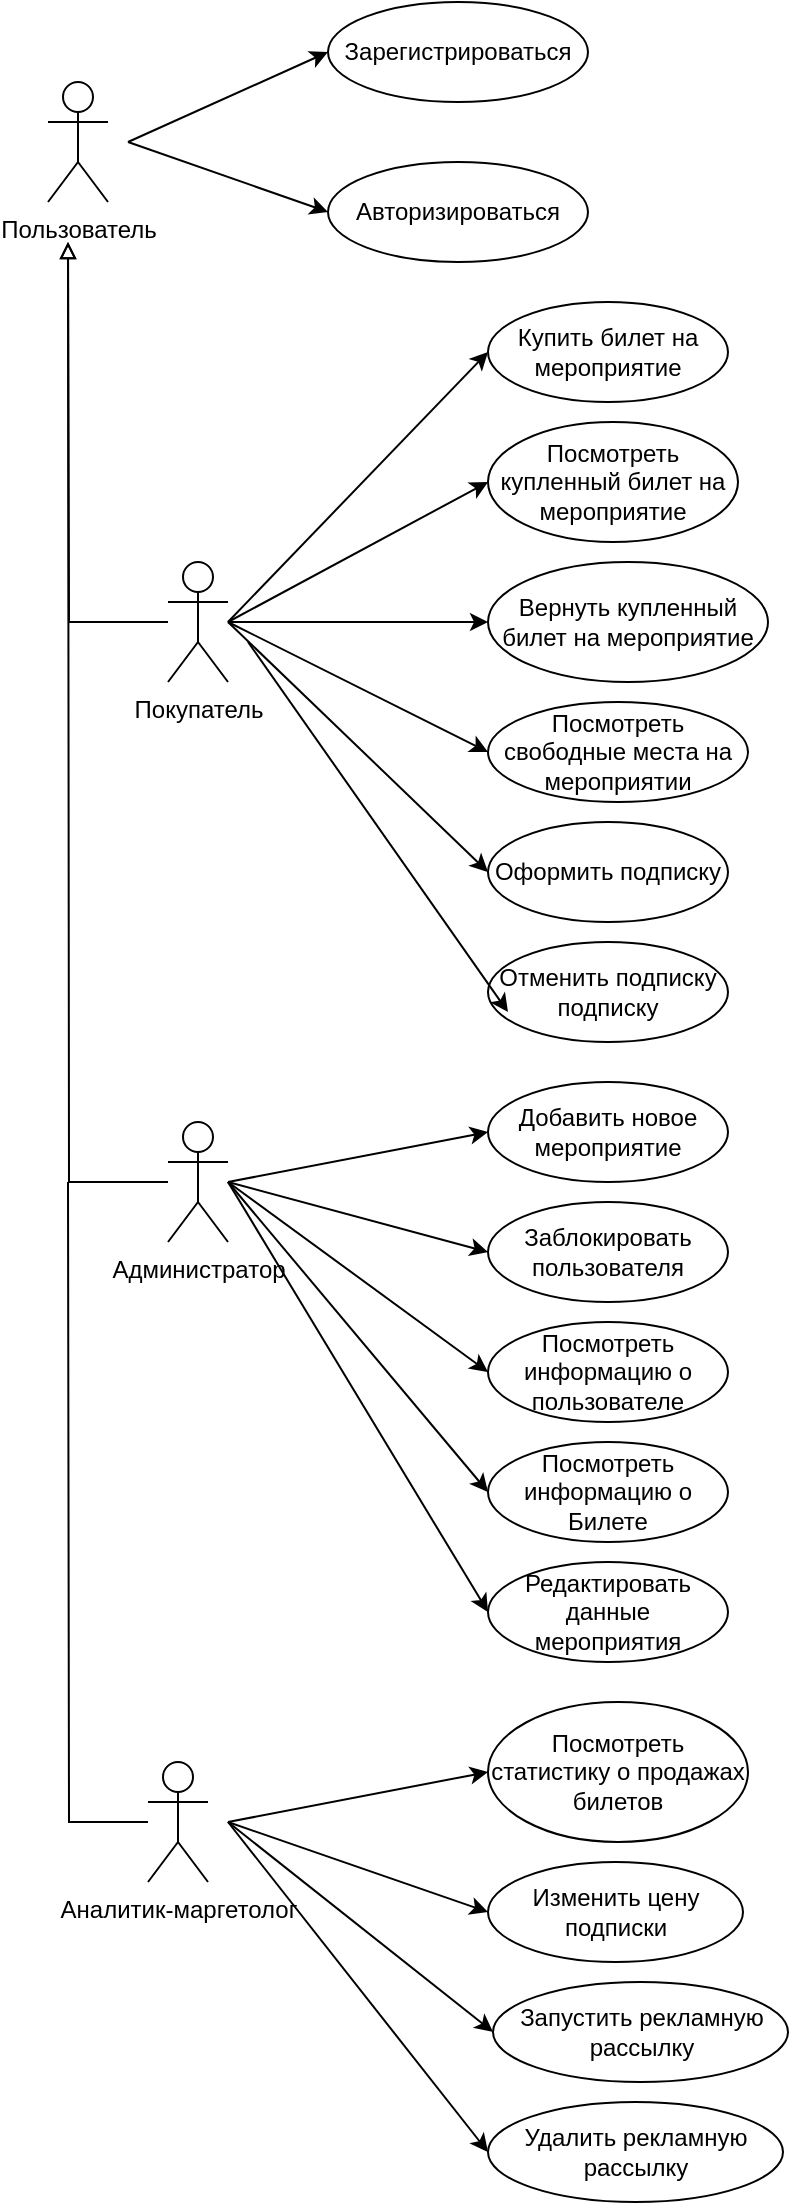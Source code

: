 <mxfile version="22.1.3" type="github">
  <diagram name="Page-1" id="tAO8Kllba2poA0xoSHze">
    <mxGraphModel dx="459" dy="346" grid="1" gridSize="10" guides="1" tooltips="1" connect="1" arrows="1" fold="1" page="1" pageScale="1" pageWidth="850" pageHeight="1100" math="0" shadow="0">
      <root>
        <mxCell id="0" />
        <mxCell id="1" parent="0" />
        <mxCell id="p-pG7fpzum94PpNvyZir-1" value="Пользователь" style="shape=umlActor;verticalLabelPosition=bottom;verticalAlign=top;html=1;outlineConnect=0;" vertex="1" parent="1">
          <mxGeometry x="120" y="130" width="30" height="60" as="geometry" />
        </mxCell>
        <mxCell id="p-pG7fpzum94PpNvyZir-4" value="Зарегистрироваться" style="ellipse;whiteSpace=wrap;html=1;" vertex="1" parent="1">
          <mxGeometry x="260" y="90" width="130" height="50" as="geometry" />
        </mxCell>
        <mxCell id="p-pG7fpzum94PpNvyZir-5" value="Авторизироваться" style="ellipse;whiteSpace=wrap;html=1;" vertex="1" parent="1">
          <mxGeometry x="260" y="170" width="130" height="50" as="geometry" />
        </mxCell>
        <mxCell id="p-pG7fpzum94PpNvyZir-6" value="" style="endArrow=classic;html=1;rounded=0;entryX=0;entryY=0.5;entryDx=0;entryDy=0;" edge="1" parent="1" target="p-pG7fpzum94PpNvyZir-4">
          <mxGeometry width="50" height="50" relative="1" as="geometry">
            <mxPoint x="160" y="160" as="sourcePoint" />
            <mxPoint x="270" y="210" as="targetPoint" />
          </mxGeometry>
        </mxCell>
        <mxCell id="p-pG7fpzum94PpNvyZir-7" value="" style="endArrow=classic;html=1;rounded=0;entryX=0;entryY=0.5;entryDx=0;entryDy=0;" edge="1" parent="1" target="p-pG7fpzum94PpNvyZir-5">
          <mxGeometry width="50" height="50" relative="1" as="geometry">
            <mxPoint x="160" y="160" as="sourcePoint" />
            <mxPoint x="270" y="125" as="targetPoint" />
          </mxGeometry>
        </mxCell>
        <mxCell id="p-pG7fpzum94PpNvyZir-32" style="edgeStyle=orthogonalEdgeStyle;orthogonalLoop=1;jettySize=auto;html=1;rounded=0;endArrow=block;endFill=0;" edge="1" parent="1" source="p-pG7fpzum94PpNvyZir-8">
          <mxGeometry relative="1" as="geometry">
            <mxPoint x="130" y="210" as="targetPoint" />
          </mxGeometry>
        </mxCell>
        <mxCell id="p-pG7fpzum94PpNvyZir-8" value="Покупатель" style="shape=umlActor;verticalLabelPosition=bottom;verticalAlign=top;html=1;" vertex="1" parent="1">
          <mxGeometry x="180" y="370" width="30" height="60" as="geometry" />
        </mxCell>
        <mxCell id="p-pG7fpzum94PpNvyZir-11" value="Купить билет на мероприятие" style="ellipse;whiteSpace=wrap;html=1;" vertex="1" parent="1">
          <mxGeometry x="340" y="240" width="120" height="50" as="geometry" />
        </mxCell>
        <mxCell id="p-pG7fpzum94PpNvyZir-13" value="Посмотреть купленный билет на мероприятие" style="ellipse;whiteSpace=wrap;html=1;" vertex="1" parent="1">
          <mxGeometry x="340" y="300" width="125" height="60" as="geometry" />
        </mxCell>
        <mxCell id="p-pG7fpzum94PpNvyZir-15" value="Вернуть купленный билет на мероприятие" style="ellipse;whiteSpace=wrap;html=1;" vertex="1" parent="1">
          <mxGeometry x="340" y="370" width="140" height="60" as="geometry" />
        </mxCell>
        <mxCell id="p-pG7fpzum94PpNvyZir-16" value="Посмотреть свободные места на мероприятии" style="ellipse;whiteSpace=wrap;html=1;" vertex="1" parent="1">
          <mxGeometry x="340" y="440" width="130" height="50" as="geometry" />
        </mxCell>
        <mxCell id="p-pG7fpzum94PpNvyZir-17" value="Оформить подписку" style="ellipse;whiteSpace=wrap;html=1;" vertex="1" parent="1">
          <mxGeometry x="340" y="500" width="120" height="50" as="geometry" />
        </mxCell>
        <mxCell id="p-pG7fpzum94PpNvyZir-18" value="Отменить подписку подписку" style="ellipse;whiteSpace=wrap;html=1;" vertex="1" parent="1">
          <mxGeometry x="340" y="560" width="120" height="50" as="geometry" />
        </mxCell>
        <mxCell id="p-pG7fpzum94PpNvyZir-19" value="" style="endArrow=classic;html=1;rounded=0;entryX=0;entryY=0.5;entryDx=0;entryDy=0;" edge="1" parent="1" target="p-pG7fpzum94PpNvyZir-11">
          <mxGeometry width="50" height="50" relative="1" as="geometry">
            <mxPoint x="210" y="400" as="sourcePoint" />
            <mxPoint x="330" y="325" as="targetPoint" />
          </mxGeometry>
        </mxCell>
        <mxCell id="p-pG7fpzum94PpNvyZir-20" value="" style="endArrow=classic;html=1;rounded=0;entryX=0;entryY=0.5;entryDx=0;entryDy=0;" edge="1" parent="1" target="p-pG7fpzum94PpNvyZir-13">
          <mxGeometry width="50" height="50" relative="1" as="geometry">
            <mxPoint x="210" y="400" as="sourcePoint" />
            <mxPoint x="320" y="340" as="targetPoint" />
          </mxGeometry>
        </mxCell>
        <mxCell id="p-pG7fpzum94PpNvyZir-21" value="" style="endArrow=classic;html=1;rounded=0;entryX=0;entryY=0.5;entryDx=0;entryDy=0;" edge="1" parent="1" target="p-pG7fpzum94PpNvyZir-15">
          <mxGeometry width="50" height="50" relative="1" as="geometry">
            <mxPoint x="210" y="400" as="sourcePoint" />
            <mxPoint x="350" y="340" as="targetPoint" />
          </mxGeometry>
        </mxCell>
        <mxCell id="p-pG7fpzum94PpNvyZir-22" value="" style="endArrow=classic;html=1;rounded=0;entryX=0;entryY=0.5;entryDx=0;entryDy=0;" edge="1" parent="1" target="p-pG7fpzum94PpNvyZir-16">
          <mxGeometry width="50" height="50" relative="1" as="geometry">
            <mxPoint x="210" y="400" as="sourcePoint" />
            <mxPoint x="350" y="410" as="targetPoint" />
          </mxGeometry>
        </mxCell>
        <mxCell id="p-pG7fpzum94PpNvyZir-23" value="" style="endArrow=classic;html=1;rounded=0;entryX=0;entryY=0.5;entryDx=0;entryDy=0;" edge="1" parent="1" target="p-pG7fpzum94PpNvyZir-17">
          <mxGeometry width="50" height="50" relative="1" as="geometry">
            <mxPoint x="210" y="400" as="sourcePoint" />
            <mxPoint x="340" y="525" as="targetPoint" />
          </mxGeometry>
        </mxCell>
        <mxCell id="p-pG7fpzum94PpNvyZir-24" value="" style="endArrow=classic;html=1;rounded=0;entryX=0;entryY=0.5;entryDx=0;entryDy=0;" edge="1" parent="1" target="p-pG7fpzum94PpNvyZir-38">
          <mxGeometry width="50" height="50" relative="1" as="geometry">
            <mxPoint x="210" y="680" as="sourcePoint" />
            <mxPoint x="340" y="865" as="targetPoint" />
          </mxGeometry>
        </mxCell>
        <mxCell id="p-pG7fpzum94PpNvyZir-31" style="edgeStyle=orthogonalEdgeStyle;rounded=0;orthogonalLoop=1;jettySize=auto;html=1;endArrow=block;endFill=0;" edge="1" parent="1" source="p-pG7fpzum94PpNvyZir-25">
          <mxGeometry relative="1" as="geometry">
            <mxPoint x="130" y="210" as="targetPoint" />
          </mxGeometry>
        </mxCell>
        <mxCell id="p-pG7fpzum94PpNvyZir-25" value="Администратор" style="shape=umlActor;verticalLabelPosition=bottom;verticalAlign=top;html=1;" vertex="1" parent="1">
          <mxGeometry x="180" y="650" width="30" height="60" as="geometry" />
        </mxCell>
        <mxCell id="p-pG7fpzum94PpNvyZir-34" value="Добавить новое мероприятие" style="ellipse;whiteSpace=wrap;html=1;" vertex="1" parent="1">
          <mxGeometry x="340" y="630" width="120" height="50" as="geometry" />
        </mxCell>
        <mxCell id="p-pG7fpzum94PpNvyZir-35" value="Заблокировать пользователя" style="ellipse;whiteSpace=wrap;html=1;" vertex="1" parent="1">
          <mxGeometry x="340" y="690" width="120" height="50" as="geometry" />
        </mxCell>
        <mxCell id="p-pG7fpzum94PpNvyZir-36" value="Посмотреть информацию о пользователе" style="ellipse;whiteSpace=wrap;html=1;" vertex="1" parent="1">
          <mxGeometry x="340" y="750" width="120" height="50" as="geometry" />
        </mxCell>
        <mxCell id="p-pG7fpzum94PpNvyZir-37" value="Посмотреть информацию о Билете" style="ellipse;whiteSpace=wrap;html=1;" vertex="1" parent="1">
          <mxGeometry x="340" y="810" width="120" height="50" as="geometry" />
        </mxCell>
        <mxCell id="p-pG7fpzum94PpNvyZir-38" value="Редактировать данные мероприятия" style="ellipse;whiteSpace=wrap;html=1;" vertex="1" parent="1">
          <mxGeometry x="340" y="870" width="120" height="50" as="geometry" />
        </mxCell>
        <mxCell id="p-pG7fpzum94PpNvyZir-39" value="" style="endArrow=classic;html=1;rounded=0;entryX=0;entryY=0.5;entryDx=0;entryDy=0;" edge="1" parent="1">
          <mxGeometry width="50" height="50" relative="1" as="geometry">
            <mxPoint x="220" y="410" as="sourcePoint" />
            <mxPoint x="350" y="595" as="targetPoint" />
          </mxGeometry>
        </mxCell>
        <mxCell id="p-pG7fpzum94PpNvyZir-40" value="" style="endArrow=classic;html=1;rounded=0;entryX=0;entryY=0.5;entryDx=0;entryDy=0;" edge="1" parent="1" target="p-pG7fpzum94PpNvyZir-37">
          <mxGeometry width="50" height="50" relative="1" as="geometry">
            <mxPoint x="210" y="680" as="sourcePoint" />
            <mxPoint x="350" y="905" as="targetPoint" />
          </mxGeometry>
        </mxCell>
        <mxCell id="p-pG7fpzum94PpNvyZir-41" value="" style="endArrow=classic;html=1;rounded=0;entryX=0;entryY=0.5;entryDx=0;entryDy=0;" edge="1" parent="1">
          <mxGeometry width="50" height="50" relative="1" as="geometry">
            <mxPoint x="210" y="680" as="sourcePoint" />
            <mxPoint x="340" y="775" as="targetPoint" />
          </mxGeometry>
        </mxCell>
        <mxCell id="p-pG7fpzum94PpNvyZir-42" value="" style="endArrow=classic;html=1;rounded=0;entryX=0;entryY=0.5;entryDx=0;entryDy=0;" edge="1" parent="1" target="p-pG7fpzum94PpNvyZir-35">
          <mxGeometry width="50" height="50" relative="1" as="geometry">
            <mxPoint x="210" y="680" as="sourcePoint" />
            <mxPoint x="340" y="725" as="targetPoint" />
          </mxGeometry>
        </mxCell>
        <mxCell id="p-pG7fpzum94PpNvyZir-43" value="" style="endArrow=classic;html=1;rounded=0;entryX=0;entryY=0.5;entryDx=0;entryDy=0;" edge="1" parent="1" target="p-pG7fpzum94PpNvyZir-34">
          <mxGeometry width="50" height="50" relative="1" as="geometry">
            <mxPoint x="210" y="680" as="sourcePoint" />
            <mxPoint x="350" y="697.5" as="targetPoint" />
          </mxGeometry>
        </mxCell>
        <mxCell id="p-pG7fpzum94PpNvyZir-48" style="edgeStyle=orthogonalEdgeStyle;rounded=0;orthogonalLoop=1;jettySize=auto;html=1;endArrow=none;endFill=0;" edge="1" parent="1" source="p-pG7fpzum94PpNvyZir-44">
          <mxGeometry relative="1" as="geometry">
            <mxPoint x="130" y="680" as="targetPoint" />
          </mxGeometry>
        </mxCell>
        <mxCell id="p-pG7fpzum94PpNvyZir-44" value="Аналитик-маргетолог" style="shape=umlActor;verticalLabelPosition=bottom;verticalAlign=top;html=1;" vertex="1" parent="1">
          <mxGeometry x="170" y="970" width="30" height="60" as="geometry" />
        </mxCell>
        <mxCell id="p-pG7fpzum94PpNvyZir-46" value="Посмотреть статистику о продажах билетов" style="ellipse;whiteSpace=wrap;html=1;" vertex="1" parent="1">
          <mxGeometry x="340" y="940" width="130" height="70" as="geometry" />
        </mxCell>
        <mxCell id="p-pG7fpzum94PpNvyZir-47" value="Изменить цену подписки" style="ellipse;whiteSpace=wrap;html=1;" vertex="1" parent="1">
          <mxGeometry x="340" y="1020" width="127.5" height="50" as="geometry" />
        </mxCell>
        <mxCell id="p-pG7fpzum94PpNvyZir-49" value="Запустить рекламную рассылку" style="ellipse;whiteSpace=wrap;html=1;" vertex="1" parent="1">
          <mxGeometry x="342.5" y="1080" width="147.5" height="50" as="geometry" />
        </mxCell>
        <mxCell id="p-pG7fpzum94PpNvyZir-51" value="Удалить рекламную рассылку" style="ellipse;whiteSpace=wrap;html=1;" vertex="1" parent="1">
          <mxGeometry x="340" y="1140" width="147.5" height="50" as="geometry" />
        </mxCell>
        <mxCell id="p-pG7fpzum94PpNvyZir-52" value="" style="endArrow=classic;html=1;rounded=0;entryX=0;entryY=0.5;entryDx=0;entryDy=0;" edge="1" parent="1" target="p-pG7fpzum94PpNvyZir-51">
          <mxGeometry width="50" height="50" relative="1" as="geometry">
            <mxPoint x="210" y="1000" as="sourcePoint" />
            <mxPoint x="340" y="1235" as="targetPoint" />
          </mxGeometry>
        </mxCell>
        <mxCell id="p-pG7fpzum94PpNvyZir-53" value="" style="endArrow=classic;html=1;rounded=0;entryX=0;entryY=0.5;entryDx=0;entryDy=0;" edge="1" parent="1">
          <mxGeometry width="50" height="50" relative="1" as="geometry">
            <mxPoint x="210" y="1000" as="sourcePoint" />
            <mxPoint x="342.5" y="1105" as="targetPoint" />
          </mxGeometry>
        </mxCell>
        <mxCell id="p-pG7fpzum94PpNvyZir-54" value="" style="endArrow=classic;html=1;rounded=0;entryX=0;entryY=0.5;entryDx=0;entryDy=0;" edge="1" parent="1" target="p-pG7fpzum94PpNvyZir-47">
          <mxGeometry width="50" height="50" relative="1" as="geometry">
            <mxPoint x="210" y="1000" as="sourcePoint" />
            <mxPoint x="332.5" y="1030" as="targetPoint" />
          </mxGeometry>
        </mxCell>
        <mxCell id="p-pG7fpzum94PpNvyZir-55" value="" style="endArrow=classic;html=1;rounded=0;entryX=0;entryY=0.5;entryDx=0;entryDy=0;" edge="1" parent="1" target="p-pG7fpzum94PpNvyZir-46">
          <mxGeometry width="50" height="50" relative="1" as="geometry">
            <mxPoint x="210" y="1000" as="sourcePoint" />
            <mxPoint x="320" y="985" as="targetPoint" />
          </mxGeometry>
        </mxCell>
      </root>
    </mxGraphModel>
  </diagram>
</mxfile>
